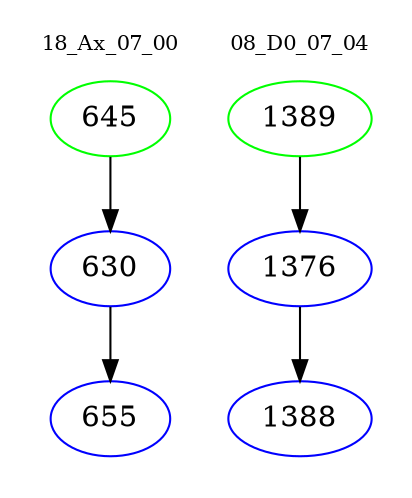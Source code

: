 digraph{
subgraph cluster_0 {
color = white
label = "18_Ax_07_00";
fontsize=10;
T0_645 [label="645", color="green"]
T0_645 -> T0_630 [color="black"]
T0_630 [label="630", color="blue"]
T0_630 -> T0_655 [color="black"]
T0_655 [label="655", color="blue"]
}
subgraph cluster_1 {
color = white
label = "08_D0_07_04";
fontsize=10;
T1_1389 [label="1389", color="green"]
T1_1389 -> T1_1376 [color="black"]
T1_1376 [label="1376", color="blue"]
T1_1376 -> T1_1388 [color="black"]
T1_1388 [label="1388", color="blue"]
}
}
